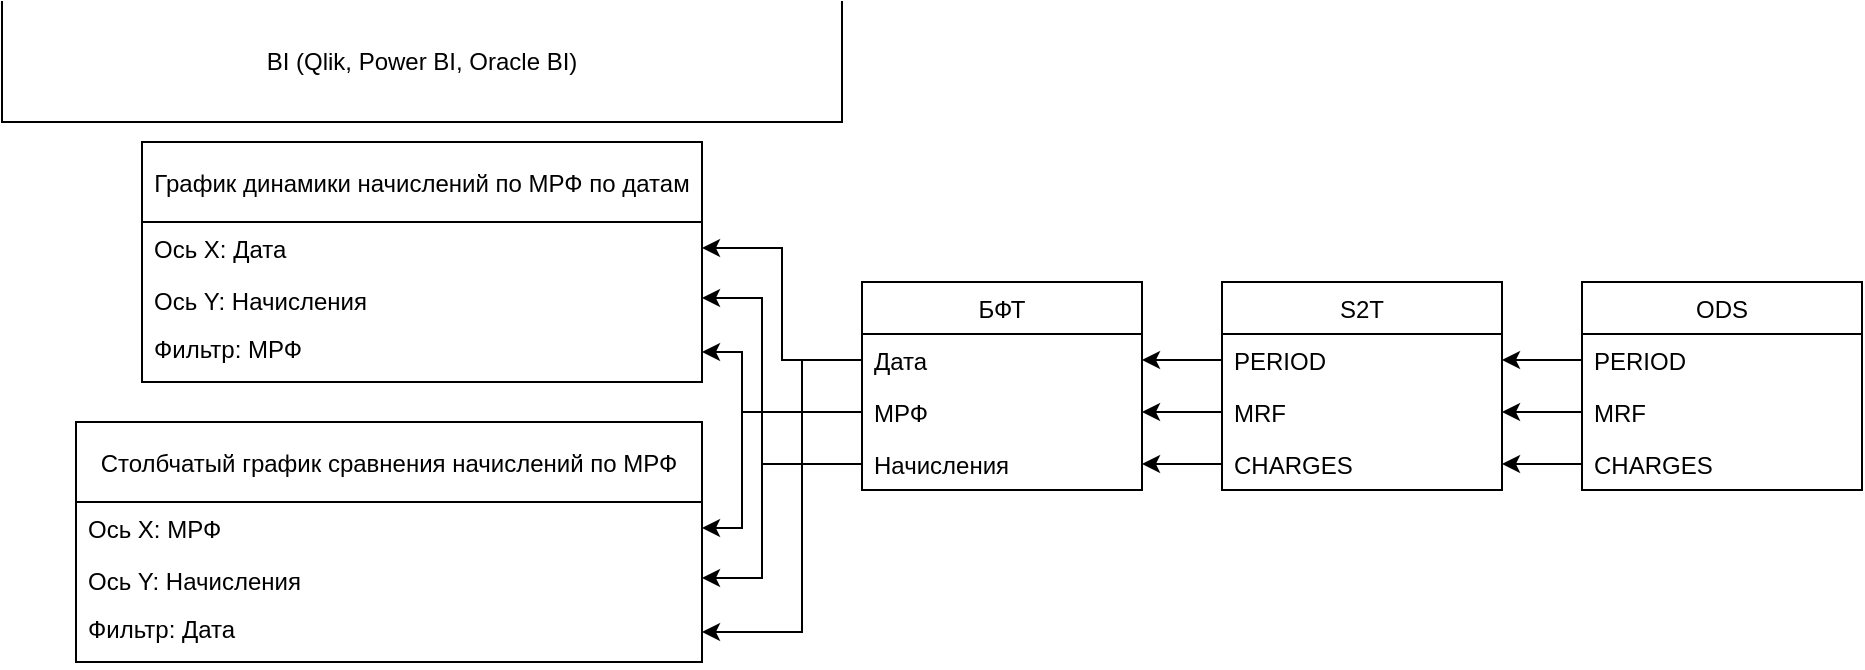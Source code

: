 <mxfile version="13.5.4" type="github">
  <diagram id="C5RBs43oDa-KdzZeNtuy" name="Page-1">
    <mxGraphModel dx="1609" dy="437" grid="1" gridSize="10" guides="1" tooltips="1" connect="1" arrows="1" fold="1" page="1" pageScale="1" pageWidth="827" pageHeight="1169" math="0" shadow="0">
      <root>
        <mxCell id="WIyWlLk6GJQsqaUBKTNV-0" />
        <mxCell id="WIyWlLk6GJQsqaUBKTNV-1" parent="WIyWlLk6GJQsqaUBKTNV-0" />
        <mxCell id="q6EzRjUbAgPRYSUWs--T-11" style="edgeStyle=orthogonalEdgeStyle;rounded=0;orthogonalLoop=1;jettySize=auto;html=1;" edge="1" parent="WIyWlLk6GJQsqaUBKTNV-1" source="q6EzRjUbAgPRYSUWs--T-3">
          <mxGeometry relative="1" as="geometry">
            <mxPoint x="580" y="239" as="targetPoint" />
          </mxGeometry>
        </mxCell>
        <mxCell id="q6EzRjUbAgPRYSUWs--T-12" style="edgeStyle=orthogonalEdgeStyle;rounded=0;orthogonalLoop=1;jettySize=auto;html=1;" edge="1" parent="WIyWlLk6GJQsqaUBKTNV-1" source="q6EzRjUbAgPRYSUWs--T-4">
          <mxGeometry relative="1" as="geometry">
            <mxPoint x="580" y="265" as="targetPoint" />
          </mxGeometry>
        </mxCell>
        <mxCell id="q6EzRjUbAgPRYSUWs--T-13" style="edgeStyle=orthogonalEdgeStyle;rounded=0;orthogonalLoop=1;jettySize=auto;html=1;" edge="1" parent="WIyWlLk6GJQsqaUBKTNV-1" source="q6EzRjUbAgPRYSUWs--T-5">
          <mxGeometry relative="1" as="geometry">
            <mxPoint x="580" y="291" as="targetPoint" />
          </mxGeometry>
        </mxCell>
        <mxCell id="q6EzRjUbAgPRYSUWs--T-25" style="edgeStyle=orthogonalEdgeStyle;rounded=0;orthogonalLoop=1;jettySize=auto;html=1;" edge="1" parent="WIyWlLk6GJQsqaUBKTNV-1" source="q6EzRjUbAgPRYSUWs--T-15" target="q6EzRjUbAgPRYSUWs--T-22">
          <mxGeometry relative="1" as="geometry" />
        </mxCell>
        <mxCell id="q6EzRjUbAgPRYSUWs--T-26" style="edgeStyle=orthogonalEdgeStyle;rounded=0;orthogonalLoop=1;jettySize=auto;html=1;" edge="1" parent="WIyWlLk6GJQsqaUBKTNV-1" source="q6EzRjUbAgPRYSUWs--T-16" target="q6EzRjUbAgPRYSUWs--T-23">
          <mxGeometry relative="1" as="geometry" />
        </mxCell>
        <mxCell id="q6EzRjUbAgPRYSUWs--T-27" style="edgeStyle=orthogonalEdgeStyle;rounded=0;orthogonalLoop=1;jettySize=auto;html=1;" edge="1" parent="WIyWlLk6GJQsqaUBKTNV-1" source="q6EzRjUbAgPRYSUWs--T-17" target="q6EzRjUbAgPRYSUWs--T-24">
          <mxGeometry relative="1" as="geometry" />
        </mxCell>
        <mxCell id="q6EzRjUbAgPRYSUWs--T-2" value="ODS" style="swimlane;fontStyle=0;childLayout=stackLayout;horizontal=1;startSize=26;fillColor=none;horizontalStack=0;resizeParent=1;resizeParentMax=0;resizeLast=0;collapsible=1;marginBottom=0;" vertex="1" parent="WIyWlLk6GJQsqaUBKTNV-1">
          <mxGeometry x="620" y="200" width="140" height="104" as="geometry" />
        </mxCell>
        <mxCell id="q6EzRjUbAgPRYSUWs--T-3" value="PERIOD" style="text;strokeColor=none;fillColor=none;align=left;verticalAlign=top;spacingLeft=4;spacingRight=4;overflow=hidden;rotatable=0;points=[[0,0.5],[1,0.5]];portConstraint=eastwest;" vertex="1" parent="q6EzRjUbAgPRYSUWs--T-2">
          <mxGeometry y="26" width="140" height="26" as="geometry" />
        </mxCell>
        <mxCell id="q6EzRjUbAgPRYSUWs--T-4" value="MRF" style="text;strokeColor=none;fillColor=none;align=left;verticalAlign=top;spacingLeft=4;spacingRight=4;overflow=hidden;rotatable=0;points=[[0,0.5],[1,0.5]];portConstraint=eastwest;" vertex="1" parent="q6EzRjUbAgPRYSUWs--T-2">
          <mxGeometry y="52" width="140" height="26" as="geometry" />
        </mxCell>
        <mxCell id="q6EzRjUbAgPRYSUWs--T-5" value="CHARGES" style="text;strokeColor=none;fillColor=none;align=left;verticalAlign=top;spacingLeft=4;spacingRight=4;overflow=hidden;rotatable=0;points=[[0,0.5],[1,0.5]];portConstraint=eastwest;" vertex="1" parent="q6EzRjUbAgPRYSUWs--T-2">
          <mxGeometry y="78" width="140" height="26" as="geometry" />
        </mxCell>
        <mxCell id="q6EzRjUbAgPRYSUWs--T-14" value="S2T" style="swimlane;fontStyle=0;childLayout=stackLayout;horizontal=1;startSize=26;fillColor=none;horizontalStack=0;resizeParent=1;resizeParentMax=0;resizeLast=0;collapsible=1;marginBottom=0;" vertex="1" parent="WIyWlLk6GJQsqaUBKTNV-1">
          <mxGeometry x="440" y="200" width="140" height="104" as="geometry" />
        </mxCell>
        <mxCell id="q6EzRjUbAgPRYSUWs--T-15" value="PERIOD" style="text;strokeColor=none;fillColor=none;align=left;verticalAlign=top;spacingLeft=4;spacingRight=4;overflow=hidden;rotatable=0;points=[[0,0.5],[1,0.5]];portConstraint=eastwest;" vertex="1" parent="q6EzRjUbAgPRYSUWs--T-14">
          <mxGeometry y="26" width="140" height="26" as="geometry" />
        </mxCell>
        <mxCell id="q6EzRjUbAgPRYSUWs--T-16" value="MRF" style="text;strokeColor=none;fillColor=none;align=left;verticalAlign=top;spacingLeft=4;spacingRight=4;overflow=hidden;rotatable=0;points=[[0,0.5],[1,0.5]];portConstraint=eastwest;" vertex="1" parent="q6EzRjUbAgPRYSUWs--T-14">
          <mxGeometry y="52" width="140" height="26" as="geometry" />
        </mxCell>
        <mxCell id="q6EzRjUbAgPRYSUWs--T-17" value="CHARGES" style="text;strokeColor=none;fillColor=none;align=left;verticalAlign=top;spacingLeft=4;spacingRight=4;overflow=hidden;rotatable=0;points=[[0,0.5],[1,0.5]];portConstraint=eastwest;" vertex="1" parent="q6EzRjUbAgPRYSUWs--T-14">
          <mxGeometry y="78" width="140" height="26" as="geometry" />
        </mxCell>
        <mxCell id="q6EzRjUbAgPRYSUWs--T-21" value="БФТ" style="swimlane;fontStyle=0;childLayout=stackLayout;horizontal=1;startSize=26;fillColor=none;horizontalStack=0;resizeParent=1;resizeParentMax=0;resizeLast=0;collapsible=1;marginBottom=0;" vertex="1" parent="WIyWlLk6GJQsqaUBKTNV-1">
          <mxGeometry x="260" y="200" width="140" height="104" as="geometry" />
        </mxCell>
        <mxCell id="q6EzRjUbAgPRYSUWs--T-22" value="Дата" style="text;strokeColor=none;fillColor=none;align=left;verticalAlign=top;spacingLeft=4;spacingRight=4;overflow=hidden;rotatable=0;points=[[0,0.5],[1,0.5]];portConstraint=eastwest;" vertex="1" parent="q6EzRjUbAgPRYSUWs--T-21">
          <mxGeometry y="26" width="140" height="26" as="geometry" />
        </mxCell>
        <mxCell id="q6EzRjUbAgPRYSUWs--T-23" value="МРФ" style="text;strokeColor=none;fillColor=none;align=left;verticalAlign=top;spacingLeft=4;spacingRight=4;overflow=hidden;rotatable=0;points=[[0,0.5],[1,0.5]];portConstraint=eastwest;" vertex="1" parent="q6EzRjUbAgPRYSUWs--T-21">
          <mxGeometry y="52" width="140" height="26" as="geometry" />
        </mxCell>
        <mxCell id="q6EzRjUbAgPRYSUWs--T-24" value="Начисления" style="text;strokeColor=none;fillColor=none;align=left;verticalAlign=top;spacingLeft=4;spacingRight=4;overflow=hidden;rotatable=0;points=[[0,0.5],[1,0.5]];portConstraint=eastwest;" vertex="1" parent="q6EzRjUbAgPRYSUWs--T-21">
          <mxGeometry y="78" width="140" height="26" as="geometry" />
        </mxCell>
        <mxCell id="q6EzRjUbAgPRYSUWs--T-40" value="График динамики начислений по МРФ по датам" style="swimlane;fontStyle=0;childLayout=stackLayout;horizontal=1;startSize=40;fillColor=none;horizontalStack=0;resizeParent=1;resizeParentMax=0;resizeLast=0;collapsible=1;marginBottom=0;" vertex="1" parent="WIyWlLk6GJQsqaUBKTNV-1">
          <mxGeometry x="-100" y="130" width="280" height="120" as="geometry" />
        </mxCell>
        <mxCell id="q6EzRjUbAgPRYSUWs--T-41" value="Ось Х: Дата" style="text;strokeColor=none;fillColor=none;align=left;verticalAlign=top;spacingLeft=4;spacingRight=4;overflow=hidden;rotatable=0;points=[[0,0.5],[1,0.5]];portConstraint=eastwest;" vertex="1" parent="q6EzRjUbAgPRYSUWs--T-40">
          <mxGeometry y="40" width="280" height="26" as="geometry" />
        </mxCell>
        <mxCell id="q6EzRjUbAgPRYSUWs--T-44" value="Ось Y: Начисления" style="text;strokeColor=none;fillColor=none;align=left;verticalAlign=top;spacingLeft=4;spacingRight=4;overflow=hidden;rotatable=0;points=[[0,0.5],[1,0.5]];portConstraint=eastwest;" vertex="1" parent="q6EzRjUbAgPRYSUWs--T-40">
          <mxGeometry y="66" width="280" height="24" as="geometry" />
        </mxCell>
        <mxCell id="q6EzRjUbAgPRYSUWs--T-42" value="Фильтр: МРФ" style="text;strokeColor=none;fillColor=none;align=left;verticalAlign=top;spacingLeft=4;spacingRight=4;overflow=hidden;rotatable=0;points=[[0,0.5],[1,0.5]];portConstraint=eastwest;" vertex="1" parent="q6EzRjUbAgPRYSUWs--T-40">
          <mxGeometry y="90" width="280" height="30" as="geometry" />
        </mxCell>
        <mxCell id="q6EzRjUbAgPRYSUWs--T-45" value="Столбчатый график сравнения начислений по МРФ" style="swimlane;fontStyle=0;childLayout=stackLayout;horizontal=1;startSize=40;fillColor=none;horizontalStack=0;resizeParent=1;resizeParentMax=0;resizeLast=0;collapsible=1;marginBottom=0;" vertex="1" parent="WIyWlLk6GJQsqaUBKTNV-1">
          <mxGeometry x="-133" y="270" width="313" height="120" as="geometry" />
        </mxCell>
        <mxCell id="q6EzRjUbAgPRYSUWs--T-46" value="Ось Х: МРФ" style="text;strokeColor=none;fillColor=none;align=left;verticalAlign=top;spacingLeft=4;spacingRight=4;overflow=hidden;rotatable=0;points=[[0,0.5],[1,0.5]];portConstraint=eastwest;" vertex="1" parent="q6EzRjUbAgPRYSUWs--T-45">
          <mxGeometry y="40" width="313" height="26" as="geometry" />
        </mxCell>
        <mxCell id="q6EzRjUbAgPRYSUWs--T-47" value="Ось Y: Начисления" style="text;strokeColor=none;fillColor=none;align=left;verticalAlign=top;spacingLeft=4;spacingRight=4;overflow=hidden;rotatable=0;points=[[0,0.5],[1,0.5]];portConstraint=eastwest;" vertex="1" parent="q6EzRjUbAgPRYSUWs--T-45">
          <mxGeometry y="66" width="313" height="24" as="geometry" />
        </mxCell>
        <mxCell id="q6EzRjUbAgPRYSUWs--T-48" value="Фильтр: Дата" style="text;strokeColor=none;fillColor=none;align=left;verticalAlign=top;spacingLeft=4;spacingRight=4;overflow=hidden;rotatable=0;points=[[0,0.5],[1,0.5]];portConstraint=eastwest;" vertex="1" parent="q6EzRjUbAgPRYSUWs--T-45">
          <mxGeometry y="90" width="313" height="30" as="geometry" />
        </mxCell>
        <mxCell id="q6EzRjUbAgPRYSUWs--T-49" style="edgeStyle=orthogonalEdgeStyle;rounded=0;orthogonalLoop=1;jettySize=auto;html=1;" edge="1" parent="WIyWlLk6GJQsqaUBKTNV-1" source="q6EzRjUbAgPRYSUWs--T-22" target="q6EzRjUbAgPRYSUWs--T-41">
          <mxGeometry relative="1" as="geometry" />
        </mxCell>
        <mxCell id="q6EzRjUbAgPRYSUWs--T-51" style="edgeStyle=orthogonalEdgeStyle;rounded=0;orthogonalLoop=1;jettySize=auto;html=1;entryX=1;entryY=0.5;entryDx=0;entryDy=0;" edge="1" parent="WIyWlLk6GJQsqaUBKTNV-1" source="q6EzRjUbAgPRYSUWs--T-24" target="q6EzRjUbAgPRYSUWs--T-44">
          <mxGeometry relative="1" as="geometry">
            <Array as="points">
              <mxPoint x="210" y="291" />
              <mxPoint x="210" y="208" />
            </Array>
          </mxGeometry>
        </mxCell>
        <mxCell id="q6EzRjUbAgPRYSUWs--T-52" style="edgeStyle=orthogonalEdgeStyle;rounded=0;orthogonalLoop=1;jettySize=auto;html=1;entryX=1;entryY=0.5;entryDx=0;entryDy=0;" edge="1" parent="WIyWlLk6GJQsqaUBKTNV-1" source="q6EzRjUbAgPRYSUWs--T-23" target="q6EzRjUbAgPRYSUWs--T-42">
          <mxGeometry relative="1" as="geometry">
            <Array as="points">
              <mxPoint x="200" y="265" />
              <mxPoint x="200" y="235" />
            </Array>
          </mxGeometry>
        </mxCell>
        <mxCell id="q6EzRjUbAgPRYSUWs--T-53" style="edgeStyle=orthogonalEdgeStyle;rounded=0;orthogonalLoop=1;jettySize=auto;html=1;entryX=1;entryY=0.5;entryDx=0;entryDy=0;" edge="1" parent="WIyWlLk6GJQsqaUBKTNV-1" source="q6EzRjUbAgPRYSUWs--T-22" target="q6EzRjUbAgPRYSUWs--T-48">
          <mxGeometry relative="1" as="geometry">
            <Array as="points">
              <mxPoint x="230" y="239" />
              <mxPoint x="230" y="375" />
            </Array>
          </mxGeometry>
        </mxCell>
        <mxCell id="q6EzRjUbAgPRYSUWs--T-54" style="edgeStyle=orthogonalEdgeStyle;rounded=0;orthogonalLoop=1;jettySize=auto;html=1;entryX=1;entryY=0.5;entryDx=0;entryDy=0;" edge="1" parent="WIyWlLk6GJQsqaUBKTNV-1" source="q6EzRjUbAgPRYSUWs--T-23" target="q6EzRjUbAgPRYSUWs--T-46">
          <mxGeometry relative="1" as="geometry">
            <Array as="points">
              <mxPoint x="200" y="265" />
              <mxPoint x="200" y="323" />
            </Array>
          </mxGeometry>
        </mxCell>
        <mxCell id="q6EzRjUbAgPRYSUWs--T-55" style="edgeStyle=orthogonalEdgeStyle;rounded=0;orthogonalLoop=1;jettySize=auto;html=1;entryX=1;entryY=0.5;entryDx=0;entryDy=0;" edge="1" parent="WIyWlLk6GJQsqaUBKTNV-1" source="q6EzRjUbAgPRYSUWs--T-24" target="q6EzRjUbAgPRYSUWs--T-47">
          <mxGeometry relative="1" as="geometry">
            <Array as="points">
              <mxPoint x="210" y="291" />
              <mxPoint x="210" y="348" />
            </Array>
          </mxGeometry>
        </mxCell>
        <mxCell id="q6EzRjUbAgPRYSUWs--T-58" value="BI (Qlik, Power BI, Oracle BI)" style="shape=partialRectangle;whiteSpace=wrap;html=1;bottom=1;right=1;left=1;top=0;fillColor=none;routingCenterX=-0.5;rotation=0;verticalAlign=middle;" vertex="1" parent="WIyWlLk6GJQsqaUBKTNV-1">
          <mxGeometry x="-170" y="60" width="420" height="60" as="geometry" />
        </mxCell>
      </root>
    </mxGraphModel>
  </diagram>
</mxfile>
